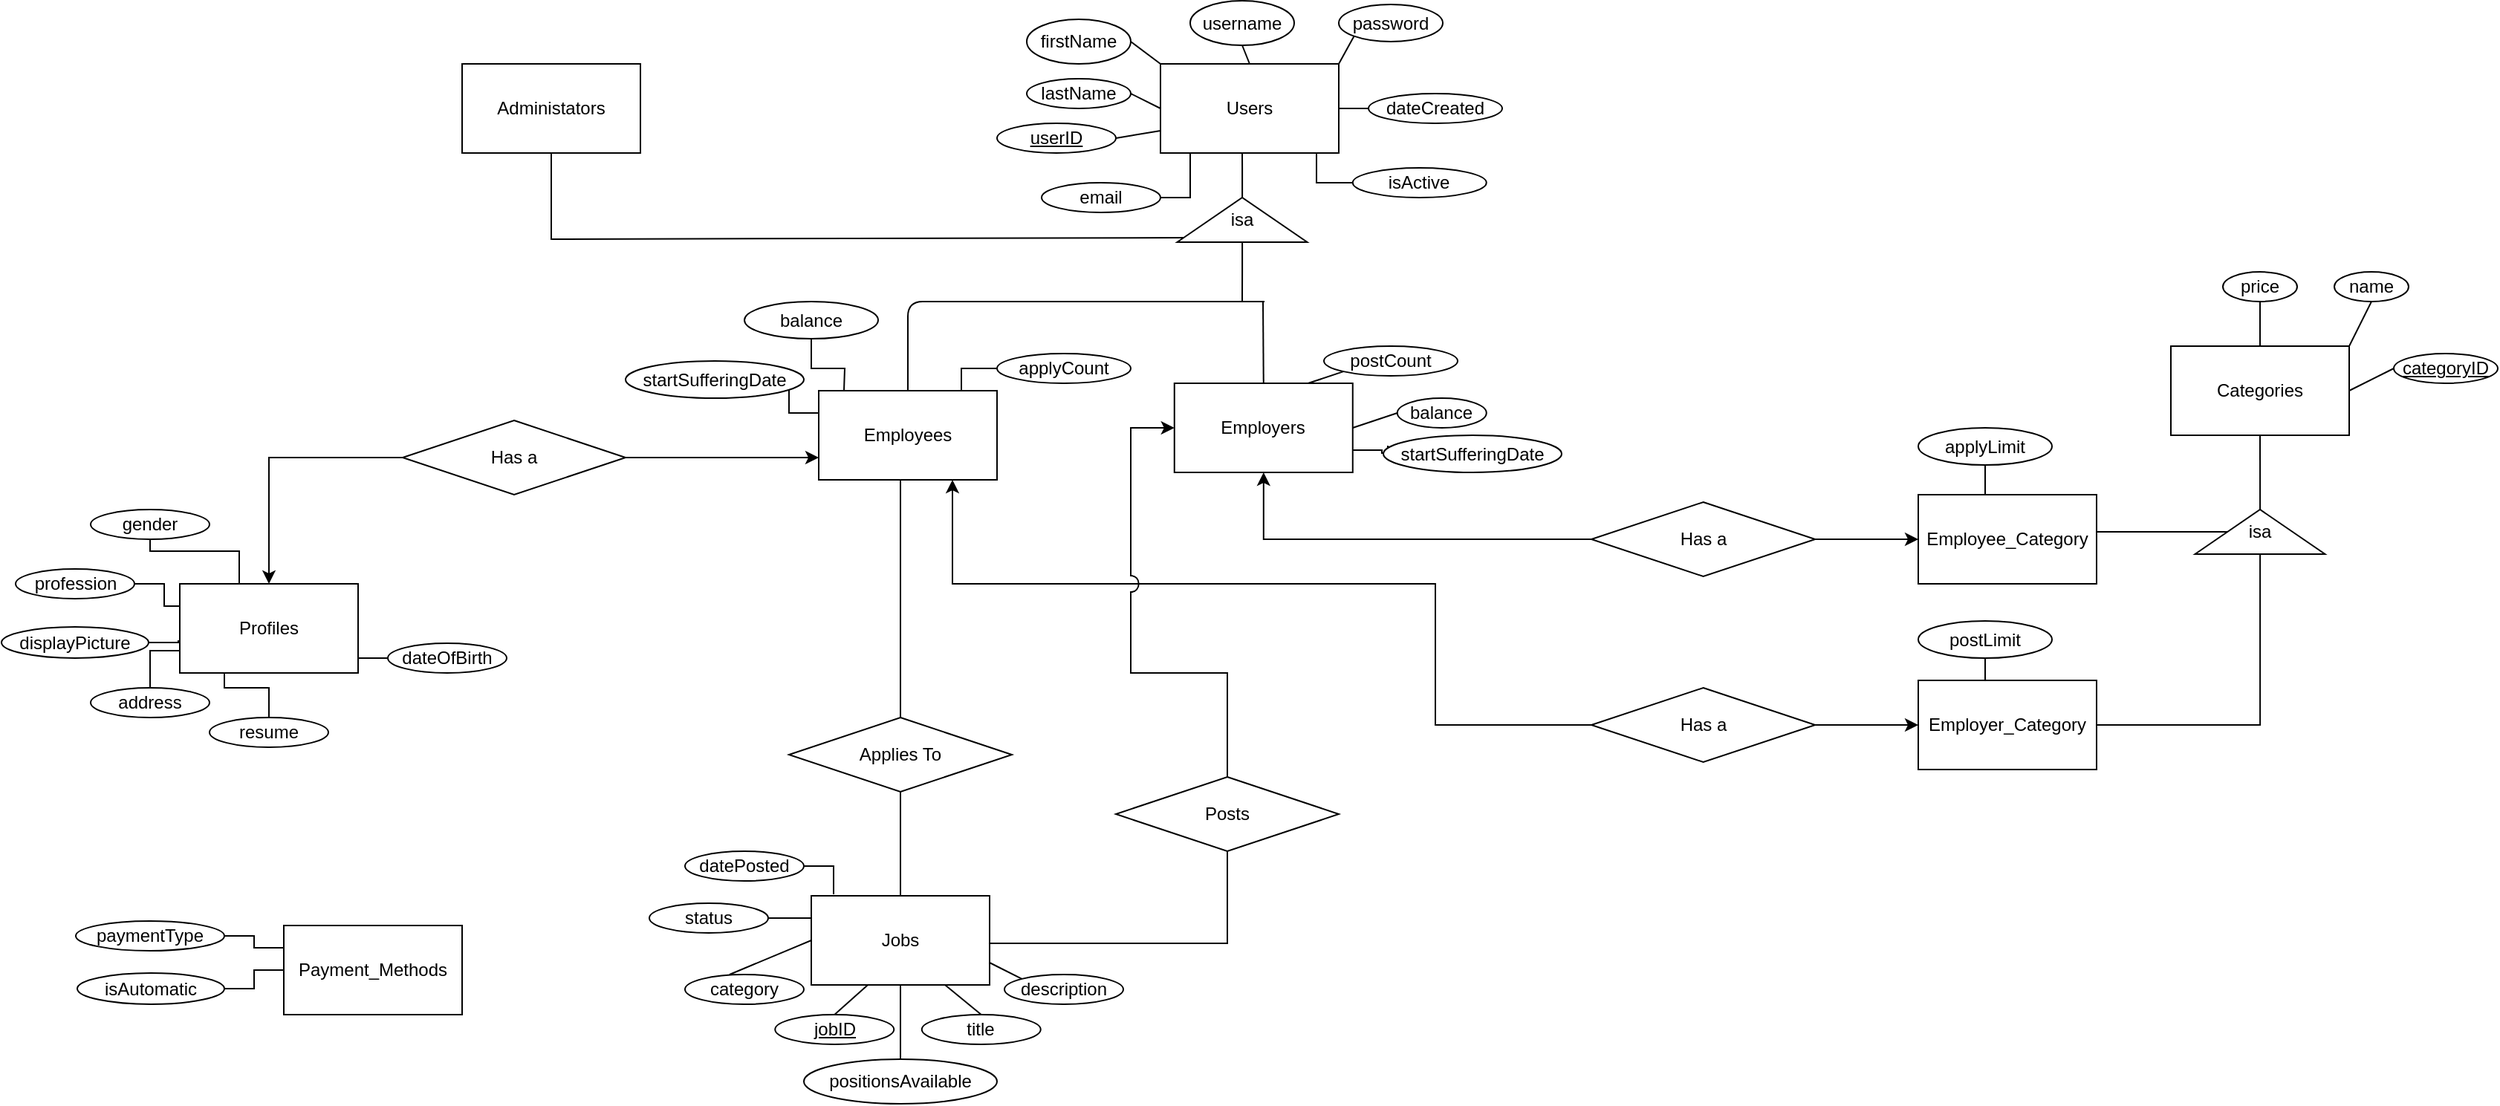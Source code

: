 <mxfile version="13.5.3" type="google"><diagram id="n4zLeCK2RiprfmRe8Td8" name="Page-1"><mxGraphModel dx="2272" dy="762" grid="1" gridSize="10" guides="1" tooltips="1" connect="1" arrows="1" fold="1" page="1" pageScale="1" pageWidth="850" pageHeight="1100" math="0" shadow="0"><root><mxCell id="0"/><mxCell id="1" parent="0"/><mxCell id="qvlwUe4e-Pu52ktcvgyX-49" style="edgeStyle=orthogonalEdgeStyle;rounded=0;jumpStyle=arc;jumpSize=11;orthogonalLoop=1;jettySize=auto;html=1;entryX=0.1;entryY=0.066;entryDx=0;entryDy=0;entryPerimeter=0;startArrow=none;startFill=0;endArrow=none;endFill=0;" edge="1" parent="1" source="SIlRQv1dMxMEfYGtaTue-1" target="SIlRQv1dMxMEfYGtaTue-27"><mxGeometry relative="1" as="geometry"><Array as="points"><mxPoint x="-90" y="168"/></Array></mxGeometry></mxCell><mxCell id="SIlRQv1dMxMEfYGtaTue-1" value="Administators" style="rounded=0;whiteSpace=wrap;html=1;" parent="1" vertex="1"><mxGeometry x="-150" y="50" width="120" height="60" as="geometry"/></mxCell><mxCell id="CXEU4vjYNY2lopl8l7TC-30" style="edgeStyle=orthogonalEdgeStyle;rounded=0;orthogonalLoop=1;jettySize=auto;html=1;entryX=0.5;entryY=0;entryDx=0;entryDy=0;endArrow=none;endFill=0;" parent="1" source="SIlRQv1dMxMEfYGtaTue-2" target="CXEU4vjYNY2lopl8l7TC-29" edge="1"><mxGeometry relative="1" as="geometry"><Array as="points"><mxPoint x="145" y="380"/><mxPoint x="145" y="380"/></Array></mxGeometry></mxCell><mxCell id="CXEU4vjYNY2lopl8l7TC-42" style="edgeStyle=orthogonalEdgeStyle;rounded=0;orthogonalLoop=1;jettySize=auto;html=1;entryX=0.5;entryY=0;entryDx=0;entryDy=0;startArrow=none;startFill=0;endArrow=classic;endFill=1;exitX=0;exitY=0.5;exitDx=0;exitDy=0;" parent="1" target="CXEU4vjYNY2lopl8l7TC-41" edge="1" source="CXEU4vjYNY2lopl8l7TC-45"><mxGeometry relative="1" as="geometry"><mxPoint x="-170" y="325" as="sourcePoint"/><Array as="points"><mxPoint x="-280" y="315"/></Array></mxGeometry></mxCell><mxCell id="qvlwUe4e-Pu52ktcvgyX-24" style="edgeStyle=orthogonalEdgeStyle;rounded=0;jumpStyle=arc;jumpSize=14;orthogonalLoop=1;jettySize=auto;html=1;entryX=0;entryY=0.5;entryDx=0;entryDy=0;startArrow=classic;startFill=1;endArrow=none;endFill=0;exitX=0.75;exitY=1;exitDx=0;exitDy=0;" edge="1" parent="1" source="SIlRQv1dMxMEfYGtaTue-2" target="qvlwUe4e-Pu52ktcvgyX-10"><mxGeometry relative="1" as="geometry"><mxPoint x="240" y="320" as="sourcePoint"/><Array as="points"><mxPoint x="180" y="400"/><mxPoint x="505" y="400"/><mxPoint x="505" y="495"/></Array></mxGeometry></mxCell><mxCell id="SIlRQv1dMxMEfYGtaTue-2" value="Employees" style="rounded=0;whiteSpace=wrap;html=1;" parent="1" vertex="1"><mxGeometry x="90" y="270" width="120" height="60" as="geometry"/></mxCell><mxCell id="qvlwUe4e-Pu52ktcvgyX-62" style="edgeStyle=orthogonalEdgeStyle;rounded=0;jumpStyle=arc;jumpSize=11;orthogonalLoop=1;jettySize=auto;html=1;entryX=1;entryY=0.5;entryDx=0;entryDy=0;startArrow=none;startFill=0;endArrow=none;endFill=0;" edge="1" parent="1" source="SIlRQv1dMxMEfYGtaTue-3" target="qvlwUe4e-Pu52ktcvgyX-61"><mxGeometry relative="1" as="geometry"><Array as="points"><mxPoint x="340" y="140"/></Array></mxGeometry></mxCell><mxCell id="SIlRQv1dMxMEfYGtaTue-3" value="Users" style="rounded=0;whiteSpace=wrap;html=1;" parent="1" vertex="1"><mxGeometry x="320" y="50" width="120" height="60" as="geometry"/></mxCell><mxCell id="CXEU4vjYNY2lopl8l7TC-34" style="edgeStyle=orthogonalEdgeStyle;rounded=0;orthogonalLoop=1;jettySize=auto;html=1;endArrow=none;endFill=0;startArrow=classic;startFill=1;entryX=0.5;entryY=0;entryDx=0;entryDy=0;jumpStyle=arc;jumpSize=11;" parent="1" source="SIlRQv1dMxMEfYGtaTue-4" target="CXEU4vjYNY2lopl8l7TC-32" edge="1"><mxGeometry relative="1" as="geometry"><Array as="points"><mxPoint x="300" y="295"/><mxPoint x="300" y="460"/><mxPoint x="365" y="460"/></Array></mxGeometry></mxCell><mxCell id="qvlwUe4e-Pu52ktcvgyX-27" style="edgeStyle=orthogonalEdgeStyle;rounded=0;jumpStyle=arc;jumpSize=14;orthogonalLoop=1;jettySize=auto;html=1;entryX=0;entryY=0.5;entryDx=0;entryDy=0;startArrow=classic;startFill=1;endArrow=none;endFill=0;" edge="1" parent="1" source="SIlRQv1dMxMEfYGtaTue-4" target="qvlwUe4e-Pu52ktcvgyX-26"><mxGeometry relative="1" as="geometry"><Array as="points"><mxPoint x="389" y="370"/></Array></mxGeometry></mxCell><mxCell id="qvlwUe4e-Pu52ktcvgyX-46" style="edgeStyle=orthogonalEdgeStyle;rounded=0;jumpStyle=arc;jumpSize=11;orthogonalLoop=1;jettySize=auto;html=1;entryX=0.025;entryY=0.28;entryDx=0;entryDy=0;entryPerimeter=0;startArrow=none;startFill=0;endArrow=none;endFill=0;" edge="1" parent="1" source="SIlRQv1dMxMEfYGtaTue-4" target="qvlwUe4e-Pu52ktcvgyX-45"><mxGeometry relative="1" as="geometry"><Array as="points"><mxPoint x="469" y="310"/><mxPoint x="469" y="312"/></Array></mxGeometry></mxCell><mxCell id="SIlRQv1dMxMEfYGtaTue-4" value="Employers" style="rounded=0;whiteSpace=wrap;html=1;" parent="1" vertex="1"><mxGeometry x="329.38" y="265" width="120" height="60" as="geometry"/></mxCell><mxCell id="SIlRQv1dMxMEfYGtaTue-6" value="firstName" style="ellipse;whiteSpace=wrap;html=1;" parent="1" vertex="1"><mxGeometry x="230" y="20" width="70" height="30" as="geometry"/></mxCell><mxCell id="SIlRQv1dMxMEfYGtaTue-8" value="lastName" style="ellipse;whiteSpace=wrap;html=1;" parent="1" vertex="1"><mxGeometry x="230" y="60" width="70" height="20" as="geometry"/></mxCell><mxCell id="SIlRQv1dMxMEfYGtaTue-10" value="username" style="ellipse;whiteSpace=wrap;html=1;" parent="1" vertex="1"><mxGeometry x="340" y="7.5" width="70" height="30" as="geometry"/></mxCell><mxCell id="SIlRQv1dMxMEfYGtaTue-11" value="password" style="ellipse;whiteSpace=wrap;html=1;" parent="1" vertex="1"><mxGeometry x="440" y="10" width="70" height="25" as="geometry"/></mxCell><mxCell id="SIlRQv1dMxMEfYGtaTue-13" value="" style="endArrow=none;html=1;exitX=1;exitY=0.5;exitDx=0;exitDy=0;entryX=0;entryY=0;entryDx=0;entryDy=0;" parent="1" source="SIlRQv1dMxMEfYGtaTue-6" target="SIlRQv1dMxMEfYGtaTue-3" edge="1"><mxGeometry width="50" height="50" relative="1" as="geometry"><mxPoint x="310" y="70" as="sourcePoint"/><mxPoint x="360" y="20" as="targetPoint"/></mxGeometry></mxCell><mxCell id="SIlRQv1dMxMEfYGtaTue-14" value="" style="endArrow=none;html=1;entryX=0;entryY=0.5;entryDx=0;entryDy=0;exitX=1;exitY=0.5;exitDx=0;exitDy=0;" parent="1" source="SIlRQv1dMxMEfYGtaTue-8" target="SIlRQv1dMxMEfYGtaTue-3" edge="1"><mxGeometry width="50" height="50" relative="1" as="geometry"><mxPoint x="240" y="150" as="sourcePoint"/><mxPoint x="290" y="100" as="targetPoint"/></mxGeometry></mxCell><mxCell id="SIlRQv1dMxMEfYGtaTue-16" value="" style="endArrow=none;html=1;exitX=0.5;exitY=1;exitDx=0;exitDy=0;entryX=0.5;entryY=0;entryDx=0;entryDy=0;" parent="1" source="SIlRQv1dMxMEfYGtaTue-10" target="SIlRQv1dMxMEfYGtaTue-3" edge="1"><mxGeometry width="50" height="50" relative="1" as="geometry"><mxPoint x="310" y="45" as="sourcePoint"/><mxPoint x="330" y="60" as="targetPoint"/></mxGeometry></mxCell><mxCell id="SIlRQv1dMxMEfYGtaTue-17" value="" style="endArrow=none;html=1;exitX=0;exitY=1;exitDx=0;exitDy=0;entryX=1;entryY=0;entryDx=0;entryDy=0;" parent="1" source="SIlRQv1dMxMEfYGtaTue-11" target="SIlRQv1dMxMEfYGtaTue-3" edge="1"><mxGeometry width="50" height="50" relative="1" as="geometry"><mxPoint x="320" y="55" as="sourcePoint"/><mxPoint x="340" y="70" as="targetPoint"/></mxGeometry></mxCell><mxCell id="SIlRQv1dMxMEfYGtaTue-20" value="&lt;u&gt;userID&lt;/u&gt;" style="ellipse;whiteSpace=wrap;html=1;" parent="1" vertex="1"><mxGeometry x="210" y="90" width="80" height="20" as="geometry"/></mxCell><mxCell id="SIlRQv1dMxMEfYGtaTue-21" value="" style="endArrow=none;html=1;entryX=0;entryY=0.75;entryDx=0;entryDy=0;exitX=1;exitY=0.5;exitDx=0;exitDy=0;" parent="1" source="SIlRQv1dMxMEfYGtaTue-20" target="SIlRQv1dMxMEfYGtaTue-3" edge="1"><mxGeometry width="50" height="50" relative="1" as="geometry"><mxPoint x="110" y="170" as="sourcePoint"/><mxPoint x="160" y="120" as="targetPoint"/></mxGeometry></mxCell><mxCell id="SIlRQv1dMxMEfYGtaTue-22" value="dateCreated" style="ellipse;whiteSpace=wrap;html=1;" parent="1" vertex="1"><mxGeometry x="460" y="70" width="90" height="20" as="geometry"/></mxCell><mxCell id="SIlRQv1dMxMEfYGtaTue-23" value="" style="endArrow=none;html=1;entryX=0;entryY=0.5;entryDx=0;entryDy=0;exitX=1;exitY=0.5;exitDx=0;exitDy=0;" parent="1" target="SIlRQv1dMxMEfYGtaTue-22" edge="1" source="SIlRQv1dMxMEfYGtaTue-3"><mxGeometry width="50" height="50" relative="1" as="geometry"><mxPoint x="441" y="100" as="sourcePoint"/><mxPoint x="460" y="130" as="targetPoint"/></mxGeometry></mxCell><mxCell id="CXEU4vjYNY2lopl8l7TC-4" style="edgeStyle=orthogonalEdgeStyle;rounded=0;orthogonalLoop=1;jettySize=auto;html=1;endArrow=none;endFill=0;" parent="1" source="SIlRQv1dMxMEfYGtaTue-27" edge="1"><mxGeometry relative="1" as="geometry"><mxPoint x="375" y="110" as="targetPoint"/></mxGeometry></mxCell><mxCell id="CXEU4vjYNY2lopl8l7TC-5" style="edgeStyle=orthogonalEdgeStyle;rounded=0;orthogonalLoop=1;jettySize=auto;html=1;endArrow=none;endFill=0;" parent="1" source="SIlRQv1dMxMEfYGtaTue-27" edge="1"><mxGeometry relative="1" as="geometry"><mxPoint x="375" y="210" as="targetPoint"/></mxGeometry></mxCell><mxCell id="SIlRQv1dMxMEfYGtaTue-27" value="isa" style="triangle;whiteSpace=wrap;html=1;direction=north;" parent="1" vertex="1"><mxGeometry x="331.25" y="140" width="87.5" height="30" as="geometry"/></mxCell><mxCell id="SIlRQv1dMxMEfYGtaTue-29" value="" style="endArrow=none;html=1;exitX=0.5;exitY=0;exitDx=0;exitDy=0;" parent="1" source="SIlRQv1dMxMEfYGtaTue-2" edge="1"><mxGeometry width="50" height="50" relative="1" as="geometry"><mxPoint x="100" y="240" as="sourcePoint"/><mxPoint x="390" y="210" as="targetPoint"/><Array as="points"><mxPoint x="150" y="210"/><mxPoint x="280" y="210"/></Array></mxGeometry></mxCell><mxCell id="SIlRQv1dMxMEfYGtaTue-32" value="" style="endArrow=none;html=1;exitX=0.5;exitY=0;exitDx=0;exitDy=0;" parent="1" source="SIlRQv1dMxMEfYGtaTue-4" edge="1"><mxGeometry width="50" height="50" relative="1" as="geometry"><mxPoint x="400" y="290" as="sourcePoint"/><mxPoint x="389" y="210" as="targetPoint"/></mxGeometry></mxCell><mxCell id="CXEU4vjYNY2lopl8l7TC-6" value="Jobs" style="rounded=0;whiteSpace=wrap;html=1;" parent="1" vertex="1"><mxGeometry x="85" y="610" width="120" height="60" as="geometry"/></mxCell><mxCell id="CXEU4vjYNY2lopl8l7TC-7" value="&lt;u&gt;jobID&lt;/u&gt;" style="ellipse;whiteSpace=wrap;html=1;" parent="1" vertex="1"><mxGeometry x="60.63" y="690" width="80" height="20" as="geometry"/></mxCell><mxCell id="CXEU4vjYNY2lopl8l7TC-8" value="" style="endArrow=none;html=1;exitX=0.5;exitY=0;exitDx=0;exitDy=0;entryX=0.317;entryY=1;entryDx=0;entryDy=0;entryPerimeter=0;" parent="1" source="CXEU4vjYNY2lopl8l7TC-7" target="CXEU4vjYNY2lopl8l7TC-6" edge="1"><mxGeometry width="50" height="50" relative="1" as="geometry"><mxPoint x="70.63" y="650" as="sourcePoint"/><mxPoint x="127" y="660" as="targetPoint"/></mxGeometry></mxCell><mxCell id="CXEU4vjYNY2lopl8l7TC-9" value="title" style="ellipse;whiteSpace=wrap;html=1;" parent="1" vertex="1"><mxGeometry x="159.38" y="690" width="80" height="20" as="geometry"/></mxCell><mxCell id="CXEU4vjYNY2lopl8l7TC-10" value="" style="endArrow=none;html=1;exitX=0.5;exitY=0;exitDx=0;exitDy=0;entryX=0.75;entryY=1;entryDx=0;entryDy=0;" parent="1" source="CXEU4vjYNY2lopl8l7TC-9" target="CXEU4vjYNY2lopl8l7TC-6" edge="1"><mxGeometry width="50" height="50" relative="1" as="geometry"><mxPoint x="165.63" y="675" as="sourcePoint"/><mxPoint x="180.63" y="680" as="targetPoint"/></mxGeometry></mxCell><mxCell id="CXEU4vjYNY2lopl8l7TC-11" value="description" style="ellipse;whiteSpace=wrap;html=1;" parent="1" vertex="1"><mxGeometry x="215" y="663" width="80" height="20" as="geometry"/></mxCell><mxCell id="CXEU4vjYNY2lopl8l7TC-12" value="" style="endArrow=none;html=1;entryX=1;entryY=0.75;entryDx=0;entryDy=0;exitX=0;exitY=0;exitDx=0;exitDy=0;" parent="1" source="CXEU4vjYNY2lopl8l7TC-11" target="CXEU4vjYNY2lopl8l7TC-6" edge="1"><mxGeometry width="50" height="50" relative="1" as="geometry"><mxPoint x="260" y="660" as="sourcePoint"/><mxPoint x="246.25" y="640" as="targetPoint"/></mxGeometry></mxCell><mxCell id="CXEU4vjYNY2lopl8l7TC-15" value="category" style="ellipse;whiteSpace=wrap;html=1;" parent="1" vertex="1"><mxGeometry y="663" width="80" height="20" as="geometry"/></mxCell><mxCell id="CXEU4vjYNY2lopl8l7TC-16" value="" style="endArrow=none;html=1;entryX=0;entryY=0.5;entryDx=0;entryDy=0;" parent="1" target="CXEU4vjYNY2lopl8l7TC-6" edge="1"><mxGeometry width="50" height="50" relative="1" as="geometry"><mxPoint x="30" y="663" as="sourcePoint"/><mxPoint x="-20.6" y="637" as="targetPoint"/></mxGeometry></mxCell><mxCell id="CXEU4vjYNY2lopl8l7TC-18" style="edgeStyle=orthogonalEdgeStyle;rounded=0;orthogonalLoop=1;jettySize=auto;html=1;entryX=0;entryY=0.25;entryDx=0;entryDy=0;endArrow=none;endFill=0;" parent="1" source="CXEU4vjYNY2lopl8l7TC-17" target="CXEU4vjYNY2lopl8l7TC-6" edge="1"><mxGeometry relative="1" as="geometry"/></mxCell><mxCell id="CXEU4vjYNY2lopl8l7TC-17" value="status" style="ellipse;whiteSpace=wrap;html=1;" parent="1" vertex="1"><mxGeometry x="-24" y="615" width="80" height="20" as="geometry"/></mxCell><mxCell id="CXEU4vjYNY2lopl8l7TC-26" style="edgeStyle=orthogonalEdgeStyle;rounded=0;orthogonalLoop=1;jettySize=auto;html=1;entryX=0.125;entryY=-0.017;entryDx=0;entryDy=0;entryPerimeter=0;endArrow=none;endFill=0;" parent="1" source="CXEU4vjYNY2lopl8l7TC-25" target="CXEU4vjYNY2lopl8l7TC-6" edge="1"><mxGeometry relative="1" as="geometry"/></mxCell><mxCell id="CXEU4vjYNY2lopl8l7TC-25" value="datePosted" style="ellipse;whiteSpace=wrap;html=1;" parent="1" vertex="1"><mxGeometry y="580" width="80" height="20" as="geometry"/></mxCell><mxCell id="CXEU4vjYNY2lopl8l7TC-28" style="edgeStyle=orthogonalEdgeStyle;rounded=0;orthogonalLoop=1;jettySize=auto;html=1;entryX=0.5;entryY=1;entryDx=0;entryDy=0;endArrow=none;endFill=0;" parent="1" source="CXEU4vjYNY2lopl8l7TC-27" target="CXEU4vjYNY2lopl8l7TC-6" edge="1"><mxGeometry relative="1" as="geometry"/></mxCell><mxCell id="CXEU4vjYNY2lopl8l7TC-27" value="positionsAvailable" style="ellipse;whiteSpace=wrap;html=1;" parent="1" vertex="1"><mxGeometry x="80" y="720" width="130" height="30" as="geometry"/></mxCell><mxCell id="CXEU4vjYNY2lopl8l7TC-31" style="edgeStyle=orthogonalEdgeStyle;rounded=0;orthogonalLoop=1;jettySize=auto;html=1;endArrow=none;endFill=0;" parent="1" source="CXEU4vjYNY2lopl8l7TC-29" target="CXEU4vjYNY2lopl8l7TC-6" edge="1"><mxGeometry relative="1" as="geometry"/></mxCell><mxCell id="CXEU4vjYNY2lopl8l7TC-29" value="Applies To" style="rhombus;whiteSpace=wrap;html=1;" parent="1" vertex="1"><mxGeometry x="70" y="490" width="150" height="50" as="geometry"/></mxCell><mxCell id="qvlwUe4e-Pu52ktcvgyX-34" style="edgeStyle=orthogonalEdgeStyle;rounded=0;jumpStyle=arc;jumpSize=14;orthogonalLoop=1;jettySize=auto;html=1;startArrow=none;startFill=0;endArrow=none;endFill=0;entryX=1;entryY=0.5;entryDx=0;entryDy=0;" edge="1" parent="1" source="CXEU4vjYNY2lopl8l7TC-32" target="CXEU4vjYNY2lopl8l7TC-6"><mxGeometry relative="1" as="geometry"><mxPoint x="365" y="500.003" as="sourcePoint"/><mxPoint x="210" y="642" as="targetPoint"/><Array as="points"><mxPoint x="365" y="642"/><mxPoint x="205" y="642"/></Array></mxGeometry></mxCell><mxCell id="CXEU4vjYNY2lopl8l7TC-38" style="edgeStyle=orthogonalEdgeStyle;rounded=0;orthogonalLoop=1;jettySize=auto;html=1;exitX=0.5;exitY=1;exitDx=0;exitDy=0;startArrow=classic;startFill=1;endArrow=none;endFill=0;" parent="1" edge="1"><mxGeometry relative="1" as="geometry"><mxPoint x="510" y="150" as="sourcePoint"/><mxPoint x="510" y="150" as="targetPoint"/></mxGeometry></mxCell><mxCell id="CXEU4vjYNY2lopl8l7TC-40" style="edgeStyle=orthogonalEdgeStyle;rounded=0;orthogonalLoop=1;jettySize=auto;html=1;startArrow=none;startFill=0;endArrow=none;endFill=0;entryX=0.875;entryY=1;entryDx=0;entryDy=0;entryPerimeter=0;" parent="1" source="CXEU4vjYNY2lopl8l7TC-39" target="SIlRQv1dMxMEfYGtaTue-3" edge="1"><mxGeometry relative="1" as="geometry"/></mxCell><mxCell id="CXEU4vjYNY2lopl8l7TC-39" value="isActive" style="ellipse;whiteSpace=wrap;html=1;" parent="1" vertex="1"><mxGeometry x="449.38" y="120" width="90" height="20" as="geometry"/></mxCell><mxCell id="CXEU4vjYNY2lopl8l7TC-41" value="Profiles" style="rounded=0;whiteSpace=wrap;html=1;" parent="1" vertex="1"><mxGeometry x="-340" y="400" width="120" height="60" as="geometry"/></mxCell><mxCell id="CXEU4vjYNY2lopl8l7TC-47" style="edgeStyle=orthogonalEdgeStyle;rounded=0;orthogonalLoop=1;jettySize=auto;html=1;entryX=0.25;entryY=1;entryDx=0;entryDy=0;startArrow=none;startFill=0;endArrow=none;endFill=0;" parent="1" source="CXEU4vjYNY2lopl8l7TC-44" target="CXEU4vjYNY2lopl8l7TC-41" edge="1"><mxGeometry relative="1" as="geometry"/></mxCell><mxCell id="CXEU4vjYNY2lopl8l7TC-44" value="resume" style="ellipse;whiteSpace=wrap;html=1;" parent="1" vertex="1"><mxGeometry x="-320" y="490" width="80" height="20" as="geometry"/></mxCell><mxCell id="CXEU4vjYNY2lopl8l7TC-46" style="edgeStyle=orthogonalEdgeStyle;rounded=0;orthogonalLoop=1;jettySize=auto;html=1;entryX=0;entryY=0.75;entryDx=0;entryDy=0;startArrow=none;startFill=0;endArrow=classic;endFill=1;" parent="1" source="CXEU4vjYNY2lopl8l7TC-45" target="SIlRQv1dMxMEfYGtaTue-2" edge="1"><mxGeometry relative="1" as="geometry"/></mxCell><mxCell id="CXEU4vjYNY2lopl8l7TC-45" value="Has a" style="rhombus;whiteSpace=wrap;html=1;" parent="1" vertex="1"><mxGeometry x="-190" y="290" width="150" height="50" as="geometry"/></mxCell><mxCell id="CXEU4vjYNY2lopl8l7TC-49" style="edgeStyle=orthogonalEdgeStyle;rounded=0;orthogonalLoop=1;jettySize=auto;html=1;entryX=-0.008;entryY=0.633;entryDx=0;entryDy=0;entryPerimeter=0;startArrow=none;startFill=0;endArrow=none;endFill=0;" parent="1" source="CXEU4vjYNY2lopl8l7TC-48" target="CXEU4vjYNY2lopl8l7TC-41" edge="1"><mxGeometry relative="1" as="geometry"/></mxCell><mxCell id="CXEU4vjYNY2lopl8l7TC-48" value="displayPicture" style="ellipse;whiteSpace=wrap;html=1;" parent="1" vertex="1"><mxGeometry x="-460" y="429" width="99" height="21" as="geometry"/></mxCell><mxCell id="CXEU4vjYNY2lopl8l7TC-55" style="edgeStyle=orthogonalEdgeStyle;rounded=0;orthogonalLoop=1;jettySize=auto;html=1;entryX=0;entryY=0.75;entryDx=0;entryDy=0;startArrow=none;startFill=0;endArrow=none;endFill=0;" parent="1" source="CXEU4vjYNY2lopl8l7TC-50" target="CXEU4vjYNY2lopl8l7TC-41" edge="1"><mxGeometry relative="1" as="geometry"/></mxCell><mxCell id="CXEU4vjYNY2lopl8l7TC-50" value="address" style="ellipse;whiteSpace=wrap;html=1;" parent="1" vertex="1"><mxGeometry x="-400" y="470" width="80" height="20" as="geometry"/></mxCell><mxCell id="CXEU4vjYNY2lopl8l7TC-57" style="edgeStyle=orthogonalEdgeStyle;rounded=0;orthogonalLoop=1;jettySize=auto;html=1;entryX=0;entryY=0.25;entryDx=0;entryDy=0;startArrow=none;startFill=0;endArrow=none;endFill=0;" parent="1" source="CXEU4vjYNY2lopl8l7TC-56" target="CXEU4vjYNY2lopl8l7TC-41" edge="1"><mxGeometry relative="1" as="geometry"/></mxCell><mxCell id="CXEU4vjYNY2lopl8l7TC-56" value="profession" style="ellipse;whiteSpace=wrap;html=1;" parent="1" vertex="1"><mxGeometry x="-450.5" y="390" width="80" height="20" as="geometry"/></mxCell><mxCell id="CXEU4vjYNY2lopl8l7TC-59" style="edgeStyle=orthogonalEdgeStyle;rounded=0;orthogonalLoop=1;jettySize=auto;html=1;startArrow=none;startFill=0;endArrow=none;endFill=0;entryX=0.35;entryY=0.033;entryDx=0;entryDy=0;entryPerimeter=0;" parent="1" edge="1"><mxGeometry relative="1" as="geometry"><mxPoint x="-298" y="399.98" as="targetPoint"/><mxPoint x="-360" y="368" as="sourcePoint"/><Array as="points"><mxPoint x="-360" y="378"/><mxPoint x="-300" y="378"/><mxPoint x="-300" y="400"/></Array></mxGeometry></mxCell><mxCell id="CXEU4vjYNY2lopl8l7TC-58" value="gender" style="ellipse;whiteSpace=wrap;html=1;" parent="1" vertex="1"><mxGeometry x="-400" y="350" width="80" height="20" as="geometry"/></mxCell><mxCell id="CXEU4vjYNY2lopl8l7TC-61" style="edgeStyle=orthogonalEdgeStyle;rounded=0;orthogonalLoop=1;jettySize=auto;html=1;startArrow=none;startFill=0;endArrow=none;endFill=0;" parent="1" source="CXEU4vjYNY2lopl8l7TC-60" target="CXEU4vjYNY2lopl8l7TC-41" edge="1"><mxGeometry relative="1" as="geometry"/></mxCell><mxCell id="CXEU4vjYNY2lopl8l7TC-60" value="dateOfBirth" style="ellipse;whiteSpace=wrap;html=1;" parent="1" vertex="1"><mxGeometry x="-200" y="440" width="80" height="20" as="geometry"/></mxCell><mxCell id="CXEU4vjYNY2lopl8l7TC-63" style="edgeStyle=orthogonalEdgeStyle;rounded=0;orthogonalLoop=1;jettySize=auto;html=1;exitX=0.5;exitY=1;exitDx=0;exitDy=0;startArrow=none;startFill=0;endArrow=none;endFill=0;" parent="1" edge="1"><mxGeometry relative="1" as="geometry"><mxPoint x="-160" y="540" as="sourcePoint"/><mxPoint x="-160" y="540" as="targetPoint"/></mxGeometry></mxCell><mxCell id="qvlwUe4e-Pu52ktcvgyX-12" style="edgeStyle=orthogonalEdgeStyle;rounded=0;jumpStyle=arc;jumpSize=14;orthogonalLoop=1;jettySize=auto;html=1;entryX=0.5;entryY=1;entryDx=0;entryDy=0;startArrow=none;startFill=0;endArrow=none;endFill=0;" edge="1" parent="1" target="CNRLR9sLDurxfhb78snh-3"><mxGeometry relative="1" as="geometry"><mxPoint x="860" y="345" as="sourcePoint"/></mxGeometry></mxCell><mxCell id="qvlwUe4e-Pu52ktcvgyX-60" value="" style="edgeStyle=orthogonalEdgeStyle;rounded=0;jumpStyle=arc;jumpSize=11;orthogonalLoop=1;jettySize=auto;html=1;startArrow=none;startFill=0;endArrow=none;endFill=0;" edge="1" parent="1" source="CNRLR9sLDurxfhb78snh-2" target="qvlwUe4e-Pu52ktcvgyX-32"><mxGeometry relative="1" as="geometry"/></mxCell><mxCell id="CNRLR9sLDurxfhb78snh-2" value="Categories" style="rounded=0;whiteSpace=wrap;html=1;" vertex="1" parent="1"><mxGeometry x="1000" y="240" width="120" height="60" as="geometry"/></mxCell><mxCell id="CNRLR9sLDurxfhb78snh-3" value="applyLimit" style="ellipse;whiteSpace=wrap;html=1;" vertex="1" parent="1"><mxGeometry x="830" y="295" width="90" height="25" as="geometry"/></mxCell><mxCell id="CNRLR9sLDurxfhb78snh-4" value="name" style="ellipse;whiteSpace=wrap;html=1;" vertex="1" parent="1"><mxGeometry x="1110" y="190" width="50" height="20" as="geometry"/></mxCell><mxCell id="qvlwUe4e-Pu52ktcvgyX-16" style="edgeStyle=orthogonalEdgeStyle;rounded=0;jumpStyle=arc;jumpSize=14;orthogonalLoop=1;jettySize=auto;html=1;startArrow=none;startFill=0;endArrow=classic;endFill=1;entryX=0;entryY=0.5;entryDx=0;entryDy=0;" edge="1" parent="1" source="qvlwUe4e-Pu52ktcvgyX-10" target="qvlwUe4e-Pu52ktcvgyX-14"><mxGeometry relative="1" as="geometry"><mxPoint x="890.31" y="394" as="targetPoint"/></mxGeometry></mxCell><mxCell id="qvlwUe4e-Pu52ktcvgyX-10" value="Has a" style="rhombus;whiteSpace=wrap;html=1;rounded=0;" vertex="1" parent="1"><mxGeometry x="610" y="470" width="150.62" height="50" as="geometry"/></mxCell><mxCell id="CNRLR9sLDurxfhb78snh-6" value="" style="endArrow=none;html=1;entryX=0.5;entryY=1;entryDx=0;entryDy=0;exitX=1;exitY=0;exitDx=0;exitDy=0;" edge="1" parent="1" source="CNRLR9sLDurxfhb78snh-2" target="CNRLR9sLDurxfhb78snh-4"><mxGeometry width="50" height="50" relative="1" as="geometry"><mxPoint x="1110" y="270" as="sourcePoint"/><mxPoint x="1160" y="220" as="targetPoint"/></mxGeometry></mxCell><mxCell id="CNRLR9sLDurxfhb78snh-7" value="&lt;u&gt;categoryID&lt;/u&gt;" style="ellipse;whiteSpace=wrap;html=1;" vertex="1" parent="1"><mxGeometry x="1150" y="245" width="70" height="20" as="geometry"/></mxCell><mxCell id="CNRLR9sLDurxfhb78snh-8" value="" style="endArrow=none;html=1;exitX=1;exitY=0.5;exitDx=0;exitDy=0;entryX=0;entryY=0.5;entryDx=0;entryDy=0;" edge="1" parent="1" source="CNRLR9sLDurxfhb78snh-2" target="CNRLR9sLDurxfhb78snh-7"><mxGeometry width="50" height="50" relative="1" as="geometry"><mxPoint x="1140" y="330" as="sourcePoint"/><mxPoint x="1190" y="280" as="targetPoint"/></mxGeometry></mxCell><mxCell id="qvlwUe4e-Pu52ktcvgyX-29" value="" style="edgeStyle=orthogonalEdgeStyle;rounded=0;jumpStyle=arc;jumpSize=14;orthogonalLoop=1;jettySize=auto;html=1;startArrow=none;startFill=0;endArrow=none;endFill=0;" edge="1" parent="1" source="qvlwUe4e-Pu52ktcvgyX-13" target="qvlwUe4e-Pu52ktcvgyX-20"><mxGeometry relative="1" as="geometry"><Array as="points"><mxPoint x="970" y="365"/><mxPoint x="970" y="365"/></Array></mxGeometry></mxCell><mxCell id="qvlwUe4e-Pu52ktcvgyX-13" value="Employee_Category" style="rounded=0;whiteSpace=wrap;html=1;" vertex="1" parent="1"><mxGeometry x="830" y="340" width="120" height="60" as="geometry"/></mxCell><mxCell id="qvlwUe4e-Pu52ktcvgyX-14" value="Employer_Category" style="rounded=0;whiteSpace=wrap;html=1;" vertex="1" parent="1"><mxGeometry x="830" y="465" width="120" height="60" as="geometry"/></mxCell><mxCell id="qvlwUe4e-Pu52ktcvgyX-21" style="edgeStyle=orthogonalEdgeStyle;rounded=0;jumpStyle=arc;jumpSize=14;orthogonalLoop=1;jettySize=auto;html=1;entryX=0.5;entryY=1;entryDx=0;entryDy=0;startArrow=none;startFill=0;endArrow=none;endFill=0;" edge="1" parent="1" source="qvlwUe4e-Pu52ktcvgyX-20" target="CNRLR9sLDurxfhb78snh-2"><mxGeometry relative="1" as="geometry"/></mxCell><mxCell id="qvlwUe4e-Pu52ktcvgyX-23" style="edgeStyle=orthogonalEdgeStyle;rounded=0;jumpStyle=arc;jumpSize=14;orthogonalLoop=1;jettySize=auto;html=1;startArrow=none;startFill=0;endArrow=none;endFill=0;" edge="1" parent="1" source="qvlwUe4e-Pu52ktcvgyX-20" target="qvlwUe4e-Pu52ktcvgyX-14"><mxGeometry relative="1" as="geometry"><Array as="points"><mxPoint x="860" y="495"/></Array></mxGeometry></mxCell><mxCell id="qvlwUe4e-Pu52ktcvgyX-20" value="isa" style="triangle;whiteSpace=wrap;html=1;direction=north;" vertex="1" parent="1"><mxGeometry x="1016.25" y="350" width="87.5" height="30" as="geometry"/></mxCell><mxCell id="qvlwUe4e-Pu52ktcvgyX-28" style="edgeStyle=orthogonalEdgeStyle;rounded=0;jumpStyle=arc;jumpSize=14;orthogonalLoop=1;jettySize=auto;html=1;entryX=0;entryY=0.5;entryDx=0;entryDy=0;startArrow=none;startFill=0;endArrow=classic;endFill=1;" edge="1" parent="1" source="qvlwUe4e-Pu52ktcvgyX-26" target="qvlwUe4e-Pu52ktcvgyX-13"><mxGeometry relative="1" as="geometry"/></mxCell><mxCell id="qvlwUe4e-Pu52ktcvgyX-26" value="Has a" style="rhombus;whiteSpace=wrap;html=1;rounded=0;" vertex="1" parent="1"><mxGeometry x="610" y="345" width="150.62" height="50" as="geometry"/></mxCell><mxCell id="qvlwUe4e-Pu52ktcvgyX-30" style="edgeStyle=orthogonalEdgeStyle;rounded=0;jumpStyle=arc;jumpSize=14;orthogonalLoop=1;jettySize=auto;html=1;entryX=0.5;entryY=1;entryDx=0;entryDy=0;startArrow=none;startFill=0;endArrow=none;endFill=0;" edge="1" parent="1" target="qvlwUe4e-Pu52ktcvgyX-31"><mxGeometry relative="1" as="geometry"><mxPoint x="860" y="465" as="sourcePoint"/></mxGeometry></mxCell><mxCell id="qvlwUe4e-Pu52ktcvgyX-31" value="postLimit" style="ellipse;whiteSpace=wrap;html=1;" vertex="1" parent="1"><mxGeometry x="830" y="425" width="90" height="25" as="geometry"/></mxCell><mxCell id="qvlwUe4e-Pu52ktcvgyX-32" value="price" style="ellipse;whiteSpace=wrap;html=1;" vertex="1" parent="1"><mxGeometry x="1035" y="190" width="50" height="20" as="geometry"/></mxCell><mxCell id="qvlwUe4e-Pu52ktcvgyX-33" value="" style="endArrow=none;html=1;entryX=0.5;entryY=1;entryDx=0;entryDy=0;" edge="1" parent="1" target="qvlwUe4e-Pu52ktcvgyX-32"><mxGeometry width="50" height="50" relative="1" as="geometry"><mxPoint x="1060" y="238" as="sourcePoint"/><mxPoint x="1170" y="230" as="targetPoint"/></mxGeometry></mxCell><mxCell id="CXEU4vjYNY2lopl8l7TC-32" value="Posts" style="rhombus;whiteSpace=wrap;html=1;" parent="1" vertex="1"><mxGeometry x="290" y="530" width="150" height="50" as="geometry"/></mxCell><mxCell id="qvlwUe4e-Pu52ktcvgyX-37" style="edgeStyle=orthogonalEdgeStyle;rounded=0;orthogonalLoop=1;jettySize=auto;html=1;startArrow=none;startFill=0;endArrow=none;endFill=0;entryX=0.75;entryY=0;entryDx=0;entryDy=0;" edge="1" parent="1" source="qvlwUe4e-Pu52ktcvgyX-38" target="SIlRQv1dMxMEfYGtaTue-2"><mxGeometry relative="1" as="geometry"><mxPoint x="185.62" y="235" as="targetPoint"/><Array as="points"><mxPoint x="186" y="255"/><mxPoint x="186" y="270"/></Array></mxGeometry></mxCell><mxCell id="qvlwUe4e-Pu52ktcvgyX-38" value="applyCount" style="ellipse;whiteSpace=wrap;html=1;" vertex="1" parent="1"><mxGeometry x="210" y="245" width="90" height="20" as="geometry"/></mxCell><mxCell id="7xzgj3nQnicHwH-k_tyy-4" value="postCount" style="ellipse;whiteSpace=wrap;html=1;" vertex="1" parent="1"><mxGeometry x="430" y="240" width="90" height="20" as="geometry"/></mxCell><mxCell id="7xzgj3nQnicHwH-k_tyy-6" value="" style="endArrow=none;html=1;entryX=0;entryY=1;entryDx=0;entryDy=0;exitX=0.75;exitY=0;exitDx=0;exitDy=0;" edge="1" parent="1" source="SIlRQv1dMxMEfYGtaTue-4" target="7xzgj3nQnicHwH-k_tyy-4"><mxGeometry width="50" height="50" relative="1" as="geometry"><mxPoint x="420" y="300" as="sourcePoint"/><mxPoint x="470" y="250" as="targetPoint"/></mxGeometry></mxCell><mxCell id="qvlwUe4e-Pu52ktcvgyX-47" style="edgeStyle=orthogonalEdgeStyle;rounded=0;jumpStyle=arc;jumpSize=11;orthogonalLoop=1;jettySize=auto;html=1;startArrow=none;startFill=0;endArrow=none;endFill=0;" edge="1" parent="1" source="qvlwUe4e-Pu52ktcvgyX-41"><mxGeometry relative="1" as="geometry"><mxPoint x="107" y="270" as="targetPoint"/></mxGeometry></mxCell><mxCell id="qvlwUe4e-Pu52ktcvgyX-41" value="balance" style="ellipse;whiteSpace=wrap;html=1;" vertex="1" parent="1"><mxGeometry x="40" y="210" width="90" height="25" as="geometry"/></mxCell><mxCell id="7xzgj3nQnicHwH-k_tyy-9" value="balance&lt;br&gt;" style="ellipse;whiteSpace=wrap;html=1;" vertex="1" parent="1"><mxGeometry x="479.38" y="275" width="60" height="20" as="geometry"/></mxCell><mxCell id="7xzgj3nQnicHwH-k_tyy-10" value="" style="endArrow=none;html=1;entryX=0;entryY=0.5;entryDx=0;entryDy=0;exitX=1;exitY=0.5;exitDx=0;exitDy=0;" edge="1" parent="1" source="SIlRQv1dMxMEfYGtaTue-4" target="7xzgj3nQnicHwH-k_tyy-9"><mxGeometry width="50" height="50" relative="1" as="geometry"><mxPoint x="480" y="380" as="sourcePoint"/><mxPoint x="530" y="330" as="targetPoint"/></mxGeometry></mxCell><mxCell id="qvlwUe4e-Pu52ktcvgyX-43" style="edgeStyle=orthogonalEdgeStyle;rounded=0;jumpStyle=arc;jumpSize=14;orthogonalLoop=1;jettySize=auto;html=1;entryX=0;entryY=0.25;entryDx=0;entryDy=0;startArrow=none;startFill=0;endArrow=none;endFill=0;" edge="1" parent="1" source="qvlwUe4e-Pu52ktcvgyX-44" target="SIlRQv1dMxMEfYGtaTue-2"><mxGeometry relative="1" as="geometry"><mxPoint x="80" y="305" as="targetPoint"/><Array as="points"><mxPoint x="70" y="285"/></Array></mxGeometry></mxCell><mxCell id="qvlwUe4e-Pu52ktcvgyX-44" value="startSufferingDate" style="ellipse;whiteSpace=wrap;html=1;" vertex="1" parent="1"><mxGeometry x="-40" y="250" width="120" height="25" as="geometry"/></mxCell><mxCell id="qvlwUe4e-Pu52ktcvgyX-45" value="startSufferingDate" style="ellipse;whiteSpace=wrap;html=1;" vertex="1" parent="1"><mxGeometry x="470" y="300" width="120" height="25" as="geometry"/></mxCell><mxCell id="qvlwUe4e-Pu52ktcvgyX-50" value="Payment_Methods" style="rounded=0;whiteSpace=wrap;html=1;" vertex="1" parent="1"><mxGeometry x="-270" y="630" width="120" height="60" as="geometry"/></mxCell><mxCell id="qvlwUe4e-Pu52ktcvgyX-58" style="edgeStyle=orthogonalEdgeStyle;rounded=0;jumpStyle=arc;jumpSize=11;orthogonalLoop=1;jettySize=auto;html=1;entryX=0;entryY=0.5;entryDx=0;entryDy=0;startArrow=none;startFill=0;endArrow=none;endFill=0;" edge="1" parent="1" source="qvlwUe4e-Pu52ktcvgyX-52" target="qvlwUe4e-Pu52ktcvgyX-50"><mxGeometry relative="1" as="geometry"/></mxCell><mxCell id="qvlwUe4e-Pu52ktcvgyX-52" value="isAutomatic" style="ellipse;whiteSpace=wrap;html=1;" vertex="1" parent="1"><mxGeometry x="-409" y="662" width="99" height="21" as="geometry"/></mxCell><mxCell id="qvlwUe4e-Pu52ktcvgyX-56" style="edgeStyle=orthogonalEdgeStyle;rounded=0;jumpStyle=arc;jumpSize=11;orthogonalLoop=1;jettySize=auto;html=1;entryX=0;entryY=0.25;entryDx=0;entryDy=0;startArrow=none;startFill=0;endArrow=none;endFill=0;" edge="1" parent="1" source="qvlwUe4e-Pu52ktcvgyX-55" target="qvlwUe4e-Pu52ktcvgyX-50"><mxGeometry relative="1" as="geometry"><Array as="points"><mxPoint x="-290" y="637"/><mxPoint x="-290" y="645"/></Array></mxGeometry></mxCell><mxCell id="qvlwUe4e-Pu52ktcvgyX-55" value="paymentType" style="ellipse;whiteSpace=wrap;html=1;" vertex="1" parent="1"><mxGeometry x="-410" y="627" width="100" height="20" as="geometry"/></mxCell><mxCell id="qvlwUe4e-Pu52ktcvgyX-61" value="email" style="ellipse;whiteSpace=wrap;html=1;" vertex="1" parent="1"><mxGeometry x="240" y="130" width="80" height="20" as="geometry"/></mxCell></root></mxGraphModel></diagram></mxfile>